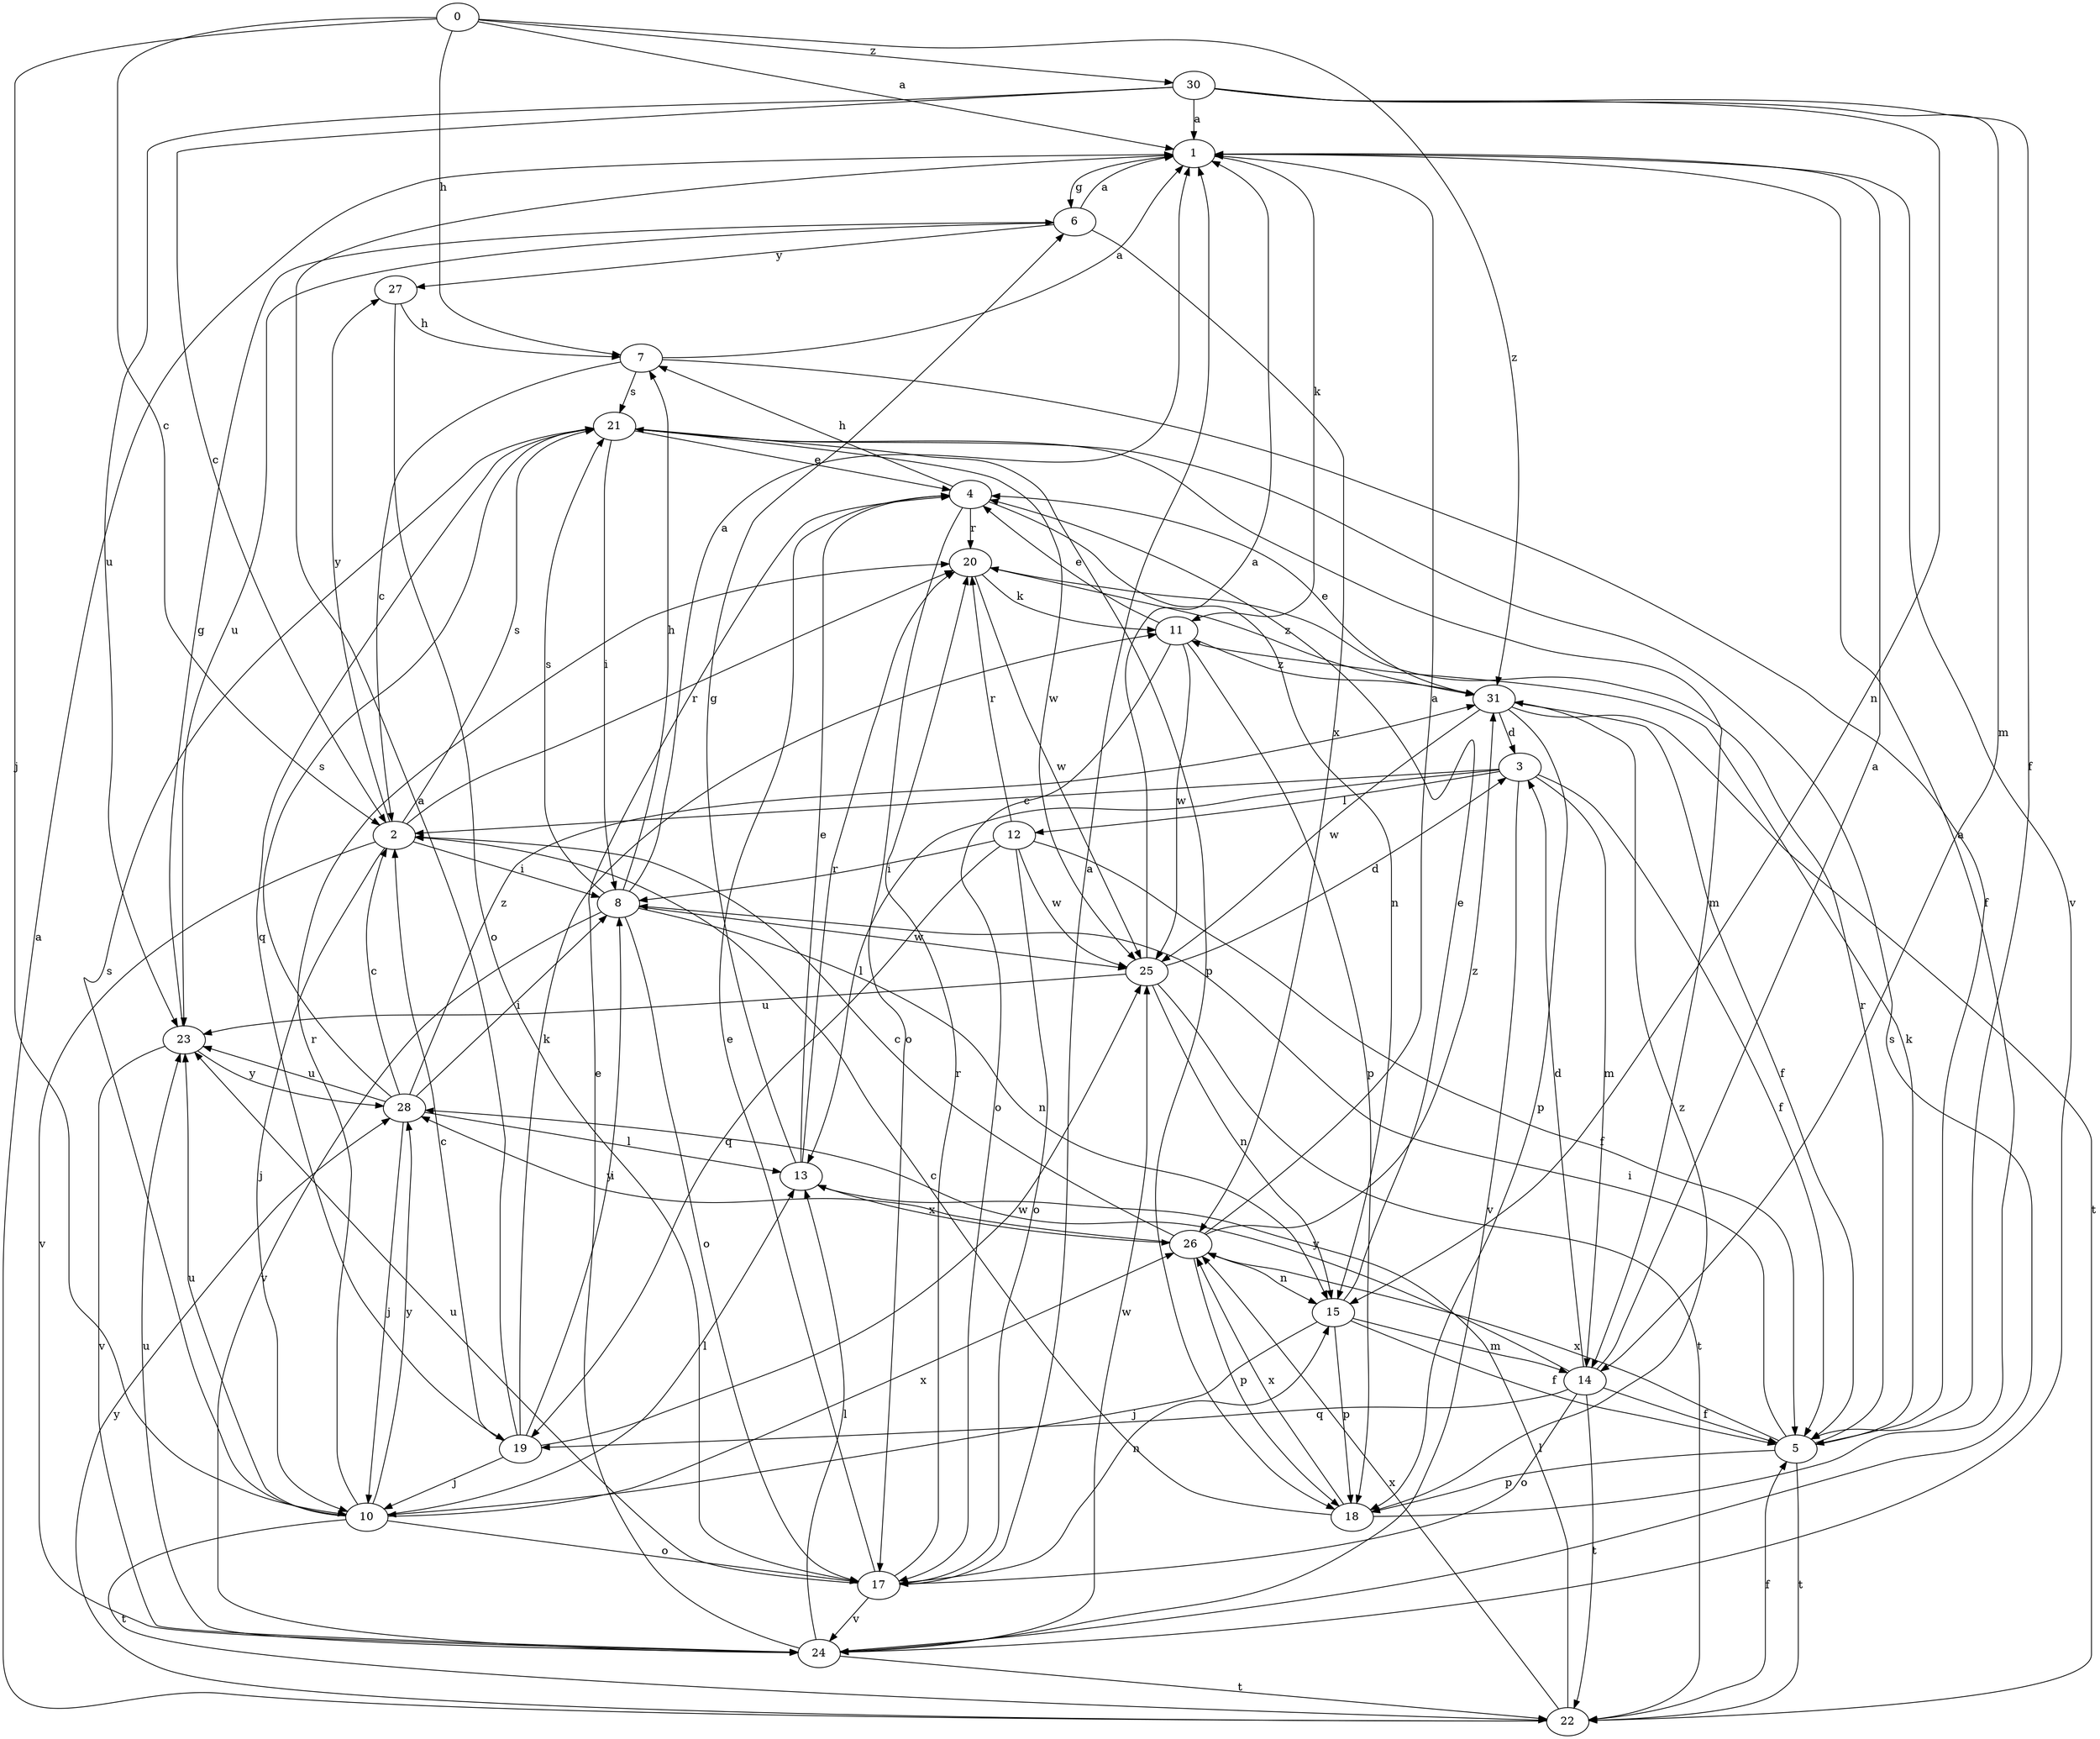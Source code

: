 strict digraph  {
0;
1;
2;
3;
4;
5;
6;
7;
8;
10;
11;
12;
13;
14;
15;
17;
18;
19;
20;
21;
22;
23;
24;
25;
26;
27;
28;
30;
31;
0 -> 1  [label=a];
0 -> 2  [label=c];
0 -> 7  [label=h];
0 -> 10  [label=j];
0 -> 30  [label=z];
0 -> 31  [label=z];
1 -> 6  [label=g];
1 -> 11  [label=k];
1 -> 24  [label=v];
2 -> 8  [label=i];
2 -> 10  [label=j];
2 -> 20  [label=r];
2 -> 21  [label=s];
2 -> 24  [label=v];
2 -> 27  [label=y];
3 -> 2  [label=c];
3 -> 5  [label=f];
3 -> 12  [label=l];
3 -> 13  [label=l];
3 -> 14  [label=m];
3 -> 24  [label=v];
4 -> 7  [label=h];
4 -> 15  [label=n];
4 -> 17  [label=o];
4 -> 20  [label=r];
5 -> 8  [label=i];
5 -> 11  [label=k];
5 -> 18  [label=p];
5 -> 20  [label=r];
5 -> 22  [label=t];
5 -> 26  [label=x];
6 -> 1  [label=a];
6 -> 23  [label=u];
6 -> 26  [label=x];
6 -> 27  [label=y];
7 -> 1  [label=a];
7 -> 2  [label=c];
7 -> 5  [label=f];
7 -> 21  [label=s];
8 -> 1  [label=a];
8 -> 7  [label=h];
8 -> 15  [label=n];
8 -> 17  [label=o];
8 -> 21  [label=s];
8 -> 24  [label=v];
8 -> 25  [label=w];
10 -> 13  [label=l];
10 -> 17  [label=o];
10 -> 20  [label=r];
10 -> 21  [label=s];
10 -> 22  [label=t];
10 -> 23  [label=u];
10 -> 26  [label=x];
10 -> 28  [label=y];
11 -> 4  [label=e];
11 -> 17  [label=o];
11 -> 18  [label=p];
11 -> 25  [label=w];
11 -> 31  [label=z];
12 -> 5  [label=f];
12 -> 8  [label=i];
12 -> 17  [label=o];
12 -> 19  [label=q];
12 -> 20  [label=r];
12 -> 25  [label=w];
13 -> 4  [label=e];
13 -> 6  [label=g];
13 -> 20  [label=r];
13 -> 26  [label=x];
14 -> 1  [label=a];
14 -> 3  [label=d];
14 -> 5  [label=f];
14 -> 17  [label=o];
14 -> 19  [label=q];
14 -> 22  [label=t];
14 -> 28  [label=y];
15 -> 4  [label=e];
15 -> 5  [label=f];
15 -> 10  [label=j];
15 -> 14  [label=m];
15 -> 18  [label=p];
17 -> 1  [label=a];
17 -> 4  [label=e];
17 -> 15  [label=n];
17 -> 20  [label=r];
17 -> 23  [label=u];
17 -> 24  [label=v];
18 -> 1  [label=a];
18 -> 2  [label=c];
18 -> 26  [label=x];
18 -> 31  [label=z];
19 -> 1  [label=a];
19 -> 2  [label=c];
19 -> 8  [label=i];
19 -> 10  [label=j];
19 -> 11  [label=k];
19 -> 25  [label=w];
20 -> 11  [label=k];
20 -> 25  [label=w];
20 -> 31  [label=z];
21 -> 4  [label=e];
21 -> 8  [label=i];
21 -> 14  [label=m];
21 -> 18  [label=p];
21 -> 19  [label=q];
21 -> 25  [label=w];
22 -> 1  [label=a];
22 -> 5  [label=f];
22 -> 13  [label=l];
22 -> 26  [label=x];
22 -> 28  [label=y];
23 -> 6  [label=g];
23 -> 24  [label=v];
23 -> 28  [label=y];
24 -> 4  [label=e];
24 -> 13  [label=l];
24 -> 21  [label=s];
24 -> 22  [label=t];
24 -> 23  [label=u];
24 -> 25  [label=w];
25 -> 1  [label=a];
25 -> 3  [label=d];
25 -> 15  [label=n];
25 -> 22  [label=t];
25 -> 23  [label=u];
26 -> 1  [label=a];
26 -> 2  [label=c];
26 -> 15  [label=n];
26 -> 18  [label=p];
26 -> 28  [label=y];
26 -> 31  [label=z];
27 -> 7  [label=h];
27 -> 17  [label=o];
28 -> 2  [label=c];
28 -> 8  [label=i];
28 -> 10  [label=j];
28 -> 13  [label=l];
28 -> 21  [label=s];
28 -> 23  [label=u];
28 -> 31  [label=z];
30 -> 1  [label=a];
30 -> 2  [label=c];
30 -> 5  [label=f];
30 -> 14  [label=m];
30 -> 15  [label=n];
30 -> 23  [label=u];
31 -> 3  [label=d];
31 -> 4  [label=e];
31 -> 5  [label=f];
31 -> 18  [label=p];
31 -> 22  [label=t];
31 -> 25  [label=w];
}
